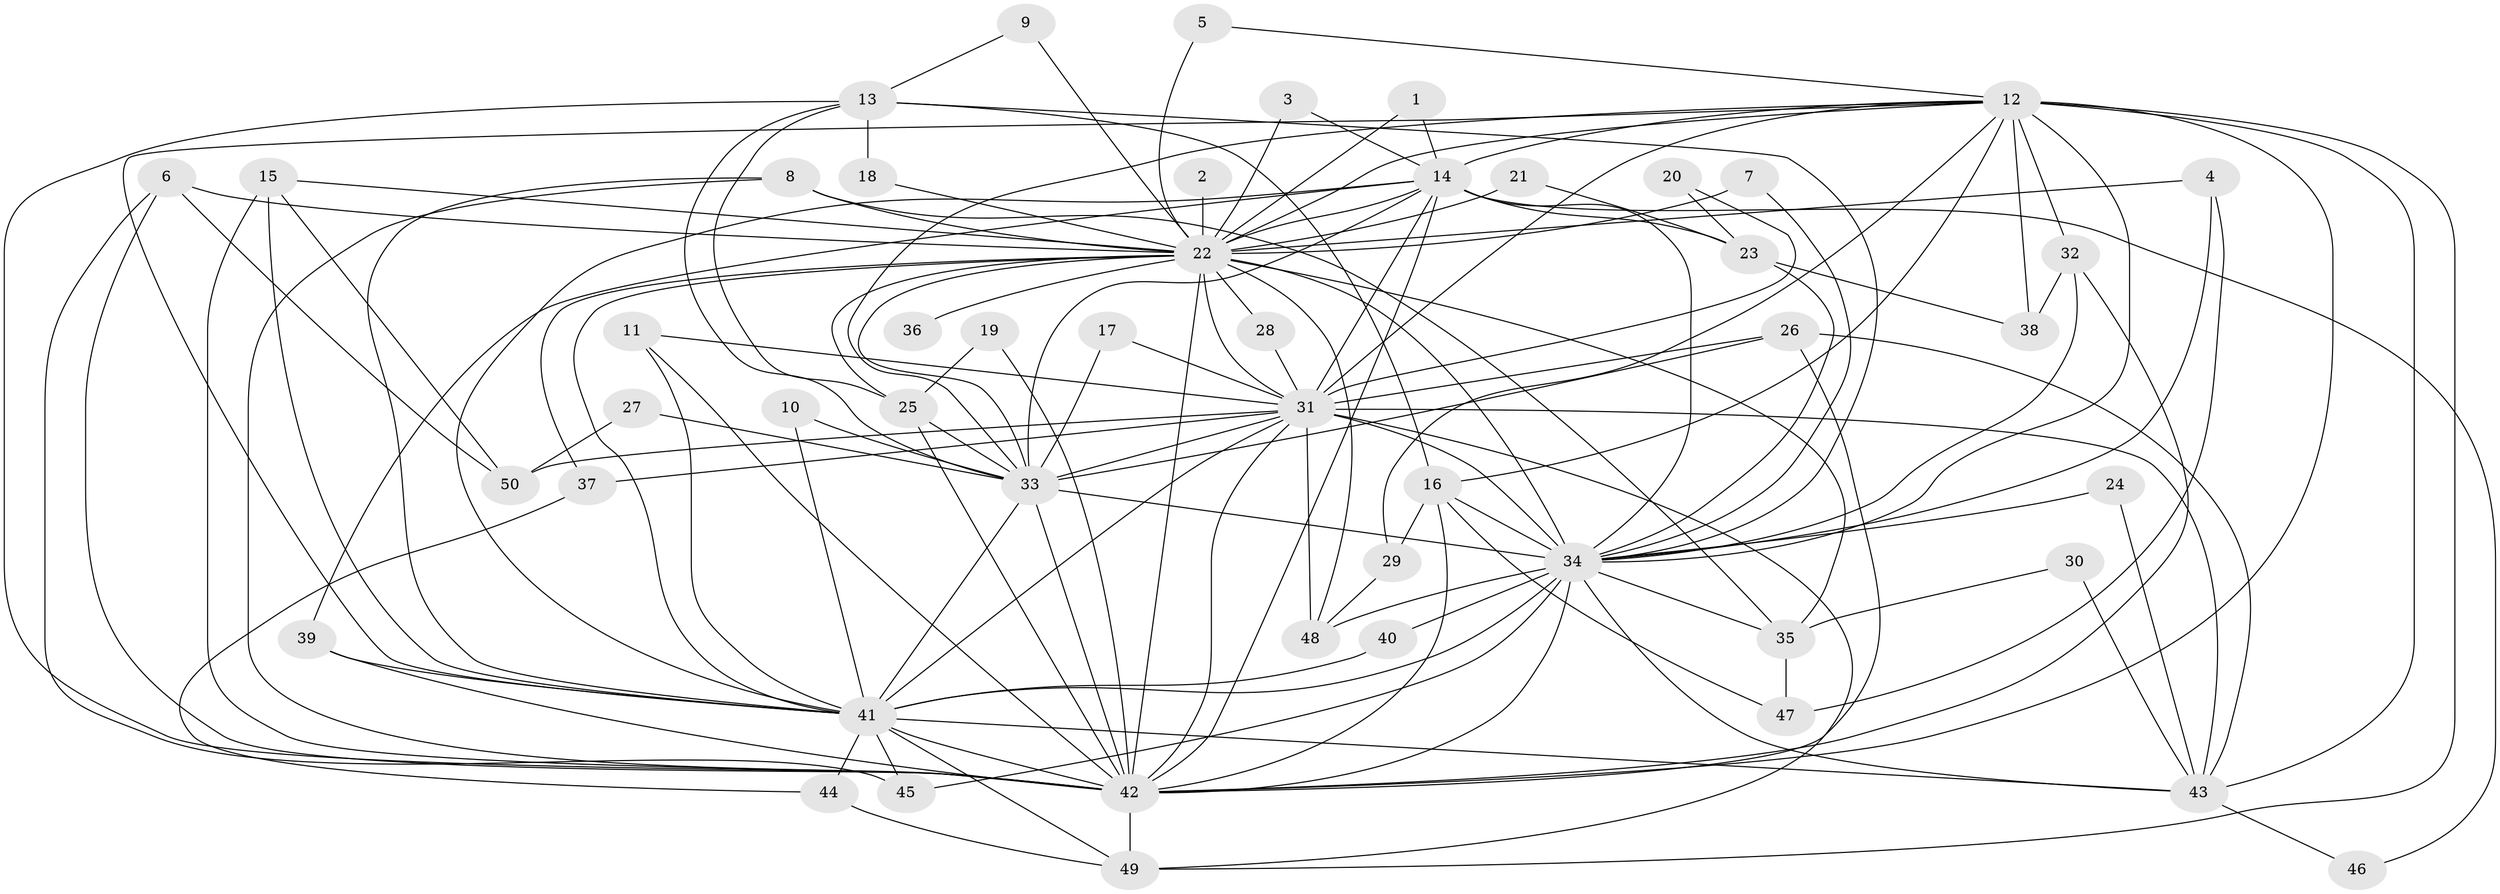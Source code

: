 // original degree distribution, {23: 0.020202020202020204, 24: 0.010101010101010102, 15: 0.010101010101010102, 25: 0.010101010101010102, 18: 0.020202020202020204, 13: 0.010101010101010102, 17: 0.010101010101010102, 32: 0.010101010101010102, 6: 0.010101010101010102, 4: 0.09090909090909091, 7: 0.020202020202020204, 8: 0.010101010101010102, 2: 0.6060606060606061, 3: 0.13131313131313133, 5: 0.030303030303030304}
// Generated by graph-tools (version 1.1) at 2025/01/03/09/25 03:01:24]
// undirected, 50 vertices, 134 edges
graph export_dot {
graph [start="1"]
  node [color=gray90,style=filled];
  1;
  2;
  3;
  4;
  5;
  6;
  7;
  8;
  9;
  10;
  11;
  12;
  13;
  14;
  15;
  16;
  17;
  18;
  19;
  20;
  21;
  22;
  23;
  24;
  25;
  26;
  27;
  28;
  29;
  30;
  31;
  32;
  33;
  34;
  35;
  36;
  37;
  38;
  39;
  40;
  41;
  42;
  43;
  44;
  45;
  46;
  47;
  48;
  49;
  50;
  1 -- 14 [weight=1.0];
  1 -- 22 [weight=1.0];
  2 -- 22 [weight=1.0];
  3 -- 14 [weight=1.0];
  3 -- 22 [weight=1.0];
  4 -- 22 [weight=1.0];
  4 -- 34 [weight=1.0];
  4 -- 47 [weight=1.0];
  5 -- 12 [weight=1.0];
  5 -- 22 [weight=1.0];
  6 -- 22 [weight=2.0];
  6 -- 42 [weight=1.0];
  6 -- 45 [weight=1.0];
  6 -- 50 [weight=1.0];
  7 -- 22 [weight=1.0];
  7 -- 34 [weight=1.0];
  8 -- 22 [weight=1.0];
  8 -- 35 [weight=1.0];
  8 -- 41 [weight=1.0];
  8 -- 42 [weight=1.0];
  9 -- 13 [weight=1.0];
  9 -- 22 [weight=1.0];
  10 -- 33 [weight=1.0];
  10 -- 41 [weight=1.0];
  11 -- 31 [weight=1.0];
  11 -- 41 [weight=1.0];
  11 -- 42 [weight=1.0];
  12 -- 14 [weight=1.0];
  12 -- 16 [weight=1.0];
  12 -- 22 [weight=1.0];
  12 -- 29 [weight=1.0];
  12 -- 31 [weight=1.0];
  12 -- 32 [weight=1.0];
  12 -- 33 [weight=1.0];
  12 -- 34 [weight=3.0];
  12 -- 38 [weight=2.0];
  12 -- 41 [weight=1.0];
  12 -- 42 [weight=2.0];
  12 -- 43 [weight=1.0];
  12 -- 49 [weight=1.0];
  13 -- 16 [weight=1.0];
  13 -- 18 [weight=1.0];
  13 -- 25 [weight=1.0];
  13 -- 33 [weight=1.0];
  13 -- 34 [weight=1.0];
  13 -- 42 [weight=1.0];
  14 -- 22 [weight=1.0];
  14 -- 23 [weight=2.0];
  14 -- 31 [weight=1.0];
  14 -- 33 [weight=1.0];
  14 -- 34 [weight=4.0];
  14 -- 39 [weight=1.0];
  14 -- 41 [weight=2.0];
  14 -- 42 [weight=1.0];
  14 -- 46 [weight=1.0];
  15 -- 22 [weight=1.0];
  15 -- 41 [weight=1.0];
  15 -- 42 [weight=1.0];
  15 -- 50 [weight=1.0];
  16 -- 29 [weight=1.0];
  16 -- 34 [weight=1.0];
  16 -- 42 [weight=1.0];
  16 -- 47 [weight=1.0];
  17 -- 31 [weight=1.0];
  17 -- 33 [weight=1.0];
  18 -- 22 [weight=1.0];
  19 -- 25 [weight=1.0];
  19 -- 42 [weight=1.0];
  20 -- 23 [weight=1.0];
  20 -- 31 [weight=1.0];
  21 -- 22 [weight=1.0];
  21 -- 23 [weight=1.0];
  22 -- 25 [weight=1.0];
  22 -- 28 [weight=1.0];
  22 -- 31 [weight=1.0];
  22 -- 33 [weight=1.0];
  22 -- 34 [weight=5.0];
  22 -- 35 [weight=1.0];
  22 -- 36 [weight=1.0];
  22 -- 37 [weight=1.0];
  22 -- 41 [weight=1.0];
  22 -- 42 [weight=1.0];
  22 -- 48 [weight=1.0];
  23 -- 34 [weight=2.0];
  23 -- 38 [weight=1.0];
  24 -- 34 [weight=2.0];
  24 -- 43 [weight=1.0];
  25 -- 33 [weight=1.0];
  25 -- 42 [weight=1.0];
  26 -- 31 [weight=2.0];
  26 -- 33 [weight=1.0];
  26 -- 42 [weight=1.0];
  26 -- 43 [weight=1.0];
  27 -- 33 [weight=1.0];
  27 -- 50 [weight=1.0];
  28 -- 31 [weight=1.0];
  29 -- 48 [weight=1.0];
  30 -- 35 [weight=1.0];
  30 -- 43 [weight=1.0];
  31 -- 33 [weight=2.0];
  31 -- 34 [weight=5.0];
  31 -- 37 [weight=1.0];
  31 -- 41 [weight=1.0];
  31 -- 42 [weight=1.0];
  31 -- 43 [weight=1.0];
  31 -- 48 [weight=1.0];
  31 -- 49 [weight=1.0];
  31 -- 50 [weight=1.0];
  32 -- 34 [weight=1.0];
  32 -- 38 [weight=1.0];
  32 -- 42 [weight=1.0];
  33 -- 34 [weight=4.0];
  33 -- 41 [weight=1.0];
  33 -- 42 [weight=1.0];
  34 -- 35 [weight=1.0];
  34 -- 40 [weight=1.0];
  34 -- 41 [weight=5.0];
  34 -- 42 [weight=3.0];
  34 -- 43 [weight=1.0];
  34 -- 45 [weight=1.0];
  34 -- 48 [weight=1.0];
  35 -- 47 [weight=1.0];
  37 -- 44 [weight=1.0];
  39 -- 41 [weight=1.0];
  39 -- 42 [weight=1.0];
  40 -- 41 [weight=1.0];
  41 -- 42 [weight=3.0];
  41 -- 43 [weight=1.0];
  41 -- 44 [weight=1.0];
  41 -- 45 [weight=1.0];
  41 -- 49 [weight=1.0];
  42 -- 49 [weight=1.0];
  43 -- 46 [weight=1.0];
  44 -- 49 [weight=1.0];
}
